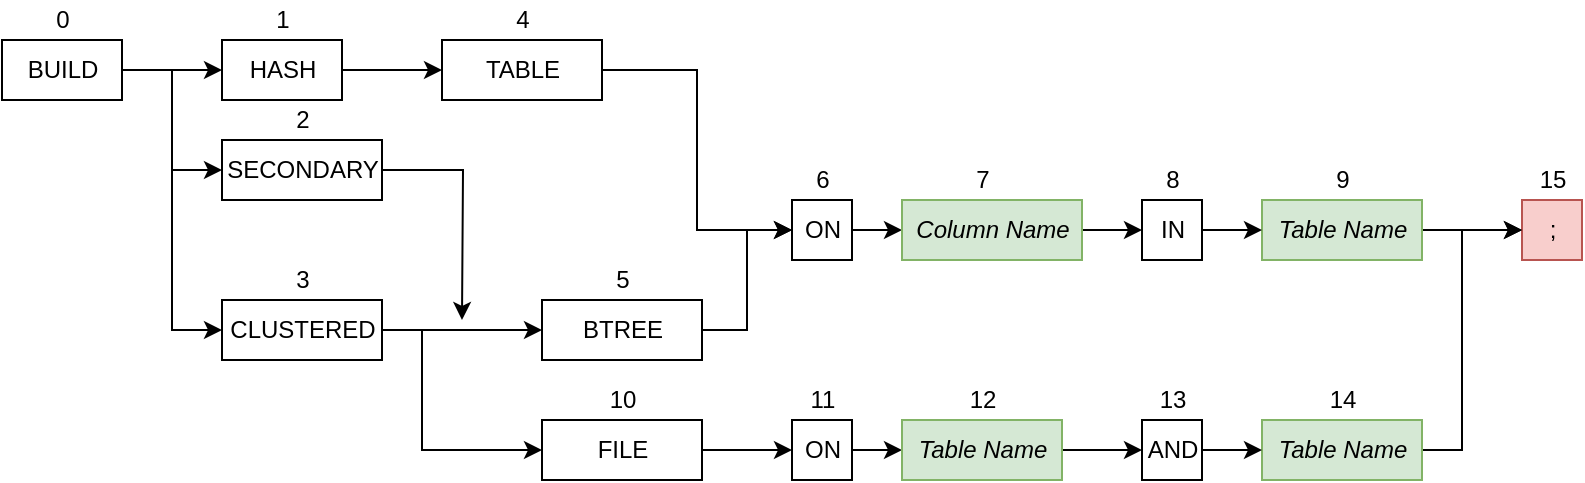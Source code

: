 <mxfile version="13.5.1" type="device"><diagram id="HH97DMklG3GvuwQJtJBX" name="Page-1"><mxGraphModel dx="1422" dy="804" grid="1" gridSize="10" guides="1" tooltips="1" connect="1" arrows="1" fold="1" page="1" pageScale="1" pageWidth="850" pageHeight="1100" math="0" shadow="0"><root><mxCell id="0"/><mxCell id="1" parent="0"/><mxCell id="w54cBLAl5rAkxmdbFsFD-27" style="edgeStyle=orthogonalEdgeStyle;rounded=0;orthogonalLoop=1;jettySize=auto;html=1;exitX=1;exitY=0.5;exitDx=0;exitDy=0;entryX=0;entryY=0.5;entryDx=0;entryDy=0;" edge="1" parent="1" source="w54cBLAl5rAkxmdbFsFD-1" target="w54cBLAl5rAkxmdbFsFD-110"><mxGeometry relative="1" as="geometry"><mxPoint x="190" y="95" as="targetPoint"/></mxGeometry></mxCell><mxCell id="w54cBLAl5rAkxmdbFsFD-126" style="edgeStyle=orthogonalEdgeStyle;rounded=0;orthogonalLoop=1;jettySize=auto;html=1;exitX=1;exitY=0.5;exitDx=0;exitDy=0;entryX=0;entryY=0.5;entryDx=0;entryDy=0;" edge="1" parent="1" source="w54cBLAl5rAkxmdbFsFD-1" target="w54cBLAl5rAkxmdbFsFD-112"><mxGeometry relative="1" as="geometry"/></mxCell><mxCell id="w54cBLAl5rAkxmdbFsFD-127" style="edgeStyle=orthogonalEdgeStyle;rounded=0;orthogonalLoop=1;jettySize=auto;html=1;exitX=1;exitY=0.5;exitDx=0;exitDy=0;entryX=0;entryY=0.5;entryDx=0;entryDy=0;" edge="1" parent="1" source="w54cBLAl5rAkxmdbFsFD-1" target="w54cBLAl5rAkxmdbFsFD-114"><mxGeometry relative="1" as="geometry"/></mxCell><mxCell id="w54cBLAl5rAkxmdbFsFD-1" value="BUILD" style="html=1;" vertex="1" parent="1"><mxGeometry x="40" y="80" width="60" height="30" as="geometry"/></mxCell><mxCell id="w54cBLAl5rAkxmdbFsFD-2" value="0" style="text;html=1;align=center;verticalAlign=middle;resizable=0;points=[];autosize=1;" vertex="1" parent="1"><mxGeometry x="60" y="60" width="20" height="20" as="geometry"/></mxCell><mxCell id="w54cBLAl5rAkxmdbFsFD-29" style="edgeStyle=orthogonalEdgeStyle;rounded=0;orthogonalLoop=1;jettySize=auto;html=1;exitX=1;exitY=0.5;exitDx=0;exitDy=0;" edge="1" parent="1" source="w54cBLAl5rAkxmdbFsFD-110"><mxGeometry relative="1" as="geometry"><mxPoint x="280" y="95" as="sourcePoint"/><mxPoint x="270" y="220" as="targetPoint"/></mxGeometry></mxCell><mxCell id="w54cBLAl5rAkxmdbFsFD-53" value=";" style="html=1;fillColor=#f8cecc;strokeColor=#b85450;" vertex="1" parent="1"><mxGeometry x="800" y="160" width="30" height="30" as="geometry"/></mxCell><mxCell id="w54cBLAl5rAkxmdbFsFD-54" value="15" style="text;html=1;align=center;verticalAlign=middle;resizable=0;points=[];autosize=1;" vertex="1" parent="1"><mxGeometry x="800" y="140" width="30" height="20" as="geometry"/></mxCell><mxCell id="w54cBLAl5rAkxmdbFsFD-76" style="edgeStyle=orthogonalEdgeStyle;rounded=0;orthogonalLoop=1;jettySize=auto;html=1;exitX=1;exitY=0.5;exitDx=0;exitDy=0;entryX=0;entryY=0.5;entryDx=0;entryDy=0;" edge="1" parent="1" source="w54cBLAl5rAkxmdbFsFD-62" target="w54cBLAl5rAkxmdbFsFD-74"><mxGeometry relative="1" as="geometry"><mxPoint x="585" y="175" as="targetPoint"/></mxGeometry></mxCell><mxCell id="w54cBLAl5rAkxmdbFsFD-62" value="ON" style="html=1;" vertex="1" parent="1"><mxGeometry x="435" y="160" width="30" height="30" as="geometry"/></mxCell><mxCell id="w54cBLAl5rAkxmdbFsFD-63" value="6" style="text;html=1;align=center;verticalAlign=middle;resizable=0;points=[];autosize=1;" vertex="1" parent="1"><mxGeometry x="440" y="140" width="20" height="20" as="geometry"/></mxCell><mxCell id="w54cBLAl5rAkxmdbFsFD-209" style="edgeStyle=orthogonalEdgeStyle;rounded=0;orthogonalLoop=1;jettySize=auto;html=1;exitX=1;exitY=0.5;exitDx=0;exitDy=0;entryX=0;entryY=0.5;entryDx=0;entryDy=0;" edge="1" parent="1" source="w54cBLAl5rAkxmdbFsFD-74" target="w54cBLAl5rAkxmdbFsFD-207"><mxGeometry relative="1" as="geometry"/></mxCell><mxCell id="w54cBLAl5rAkxmdbFsFD-74" value="&lt;i&gt;Column Name&lt;/i&gt;" style="html=1;fillColor=#d5e8d4;strokeColor=#82b366;" vertex="1" parent="1"><mxGeometry x="490" y="160" width="90" height="30" as="geometry"/></mxCell><mxCell id="w54cBLAl5rAkxmdbFsFD-75" value="7" style="text;html=1;align=center;verticalAlign=middle;resizable=0;points=[];autosize=1;" vertex="1" parent="1"><mxGeometry x="520" y="140" width="20" height="20" as="geometry"/></mxCell><mxCell id="w54cBLAl5rAkxmdbFsFD-110" value="SECONDARY" style="html=1;" vertex="1" parent="1"><mxGeometry x="150" y="130" width="80" height="30" as="geometry"/></mxCell><mxCell id="w54cBLAl5rAkxmdbFsFD-111" value="2" style="text;html=1;align=center;verticalAlign=middle;resizable=0;points=[];autosize=1;" vertex="1" parent="1"><mxGeometry x="180" y="110" width="20" height="20" as="geometry"/></mxCell><mxCell id="w54cBLAl5rAkxmdbFsFD-190" style="edgeStyle=orthogonalEdgeStyle;rounded=0;orthogonalLoop=1;jettySize=auto;html=1;exitX=1;exitY=0.5;exitDx=0;exitDy=0;entryX=0;entryY=0.5;entryDx=0;entryDy=0;" edge="1" parent="1" source="w54cBLAl5rAkxmdbFsFD-112" target="w54cBLAl5rAkxmdbFsFD-194"><mxGeometry relative="1" as="geometry"><mxPoint x="380" y="75" as="targetPoint"/><Array as="points"><mxPoint x="270" y="225"/><mxPoint x="270" y="225"/></Array></mxGeometry></mxCell><mxCell id="w54cBLAl5rAkxmdbFsFD-198" style="edgeStyle=orthogonalEdgeStyle;rounded=0;orthogonalLoop=1;jettySize=auto;html=1;exitX=1;exitY=0.5;exitDx=0;exitDy=0;entryX=0;entryY=0.5;entryDx=0;entryDy=0;" edge="1" parent="1" source="w54cBLAl5rAkxmdbFsFD-112" target="w54cBLAl5rAkxmdbFsFD-196"><mxGeometry relative="1" as="geometry"><Array as="points"><mxPoint x="250" y="225"/><mxPoint x="250" y="285"/></Array></mxGeometry></mxCell><mxCell id="w54cBLAl5rAkxmdbFsFD-112" value="CLUSTERED" style="html=1;" vertex="1" parent="1"><mxGeometry x="150" y="210" width="80" height="30" as="geometry"/></mxCell><mxCell id="w54cBLAl5rAkxmdbFsFD-113" value="1" style="text;html=1;align=center;verticalAlign=middle;resizable=0;points=[];autosize=1;" vertex="1" parent="1"><mxGeometry x="170" y="60" width="20" height="20" as="geometry"/></mxCell><mxCell id="w54cBLAl5rAkxmdbFsFD-191" style="edgeStyle=orthogonalEdgeStyle;rounded=0;orthogonalLoop=1;jettySize=auto;html=1;exitX=1;exitY=0.5;exitDx=0;exitDy=0;entryX=0;entryY=0.5;entryDx=0;entryDy=0;" edge="1" parent="1" source="w54cBLAl5rAkxmdbFsFD-114" target="w54cBLAl5rAkxmdbFsFD-201"><mxGeometry relative="1" as="geometry"><mxPoint x="360" y="95" as="targetPoint"/><Array as="points"><mxPoint x="240" y="95"/><mxPoint x="240" y="95"/></Array></mxGeometry></mxCell><mxCell id="w54cBLAl5rAkxmdbFsFD-114" value="HASH" style="html=1;" vertex="1" parent="1"><mxGeometry x="150" y="80" width="60" height="30" as="geometry"/></mxCell><mxCell id="w54cBLAl5rAkxmdbFsFD-115" value="3" style="text;html=1;align=center;verticalAlign=middle;resizable=0;points=[];autosize=1;" vertex="1" parent="1"><mxGeometry x="180" y="190" width="20" height="20" as="geometry"/></mxCell><mxCell id="w54cBLAl5rAkxmdbFsFD-203" style="edgeStyle=orthogonalEdgeStyle;rounded=0;orthogonalLoop=1;jettySize=auto;html=1;exitX=1;exitY=0.5;exitDx=0;exitDy=0;entryX=0;entryY=0.5;entryDx=0;entryDy=0;" edge="1" parent="1" source="w54cBLAl5rAkxmdbFsFD-194" target="w54cBLAl5rAkxmdbFsFD-62"><mxGeometry relative="1" as="geometry"/></mxCell><mxCell id="w54cBLAl5rAkxmdbFsFD-194" value="BTREE" style="html=1;" vertex="1" parent="1"><mxGeometry x="310" y="210" width="80" height="30" as="geometry"/></mxCell><mxCell id="w54cBLAl5rAkxmdbFsFD-195" value="5" style="text;html=1;align=center;verticalAlign=middle;resizable=0;points=[];autosize=1;" vertex="1" parent="1"><mxGeometry x="340" y="190" width="20" height="20" as="geometry"/></mxCell><mxCell id="w54cBLAl5rAkxmdbFsFD-220" style="edgeStyle=orthogonalEdgeStyle;rounded=0;orthogonalLoop=1;jettySize=auto;html=1;exitX=1;exitY=0.5;exitDx=0;exitDy=0;entryX=0;entryY=0.5;entryDx=0;entryDy=0;" edge="1" parent="1" source="w54cBLAl5rAkxmdbFsFD-196" target="w54cBLAl5rAkxmdbFsFD-212"><mxGeometry relative="1" as="geometry"/></mxCell><mxCell id="w54cBLAl5rAkxmdbFsFD-196" value="FILE" style="html=1;" vertex="1" parent="1"><mxGeometry x="310" y="270" width="80" height="30" as="geometry"/></mxCell><mxCell id="w54cBLAl5rAkxmdbFsFD-197" value="10" style="text;html=1;align=center;verticalAlign=middle;resizable=0;points=[];autosize=1;" vertex="1" parent="1"><mxGeometry x="335" y="250" width="30" height="20" as="geometry"/></mxCell><mxCell id="w54cBLAl5rAkxmdbFsFD-204" style="edgeStyle=orthogonalEdgeStyle;rounded=0;orthogonalLoop=1;jettySize=auto;html=1;exitX=1;exitY=0.5;exitDx=0;exitDy=0;entryX=0;entryY=0.5;entryDx=0;entryDy=0;" edge="1" parent="1" source="w54cBLAl5rAkxmdbFsFD-201" target="w54cBLAl5rAkxmdbFsFD-62"><mxGeometry relative="1" as="geometry"/></mxCell><mxCell id="w54cBLAl5rAkxmdbFsFD-201" value="TABLE" style="html=1;" vertex="1" parent="1"><mxGeometry x="260" y="80" width="80" height="30" as="geometry"/></mxCell><mxCell id="w54cBLAl5rAkxmdbFsFD-202" value="4" style="text;html=1;align=center;verticalAlign=middle;resizable=0;points=[];autosize=1;" vertex="1" parent="1"><mxGeometry x="290" y="60" width="20" height="20" as="geometry"/></mxCell><mxCell id="w54cBLAl5rAkxmdbFsFD-211" style="edgeStyle=orthogonalEdgeStyle;rounded=0;orthogonalLoop=1;jettySize=auto;html=1;exitX=1;exitY=0.5;exitDx=0;exitDy=0;entryX=0;entryY=0.5;entryDx=0;entryDy=0;" edge="1" parent="1" source="w54cBLAl5rAkxmdbFsFD-205" target="w54cBLAl5rAkxmdbFsFD-53"><mxGeometry relative="1" as="geometry"/></mxCell><mxCell id="w54cBLAl5rAkxmdbFsFD-205" value="&lt;i&gt;Table Name&lt;/i&gt;" style="html=1;fillColor=#d5e8d4;strokeColor=#82b366;" vertex="1" parent="1"><mxGeometry x="670" y="160" width="80" height="30" as="geometry"/></mxCell><mxCell id="w54cBLAl5rAkxmdbFsFD-206" value="9" style="text;html=1;align=center;verticalAlign=middle;resizable=0;points=[];autosize=1;" vertex="1" parent="1"><mxGeometry x="700" y="140" width="20" height="20" as="geometry"/></mxCell><mxCell id="w54cBLAl5rAkxmdbFsFD-210" style="edgeStyle=orthogonalEdgeStyle;rounded=0;orthogonalLoop=1;jettySize=auto;html=1;exitX=1;exitY=0.5;exitDx=0;exitDy=0;entryX=0;entryY=0.5;entryDx=0;entryDy=0;" edge="1" parent="1" source="w54cBLAl5rAkxmdbFsFD-207" target="w54cBLAl5rAkxmdbFsFD-205"><mxGeometry relative="1" as="geometry"/></mxCell><mxCell id="w54cBLAl5rAkxmdbFsFD-207" value="IN" style="html=1;" vertex="1" parent="1"><mxGeometry x="610" y="160" width="30" height="30" as="geometry"/></mxCell><mxCell id="w54cBLAl5rAkxmdbFsFD-208" value="8" style="text;html=1;align=center;verticalAlign=middle;resizable=0;points=[];autosize=1;" vertex="1" parent="1"><mxGeometry x="615" y="140" width="20" height="20" as="geometry"/></mxCell><mxCell id="w54cBLAl5rAkxmdbFsFD-221" style="edgeStyle=orthogonalEdgeStyle;rounded=0;orthogonalLoop=1;jettySize=auto;html=1;exitX=1;exitY=0.5;exitDx=0;exitDy=0;entryX=0;entryY=0.5;entryDx=0;entryDy=0;" edge="1" parent="1" source="w54cBLAl5rAkxmdbFsFD-212" target="w54cBLAl5rAkxmdbFsFD-214"><mxGeometry relative="1" as="geometry"/></mxCell><mxCell id="w54cBLAl5rAkxmdbFsFD-212" value="ON" style="html=1;" vertex="1" parent="1"><mxGeometry x="435" y="270" width="30" height="30" as="geometry"/></mxCell><mxCell id="w54cBLAl5rAkxmdbFsFD-213" value="11" style="text;html=1;align=center;verticalAlign=middle;resizable=0;points=[];autosize=1;" vertex="1" parent="1"><mxGeometry x="435" y="250" width="30" height="20" as="geometry"/></mxCell><mxCell id="w54cBLAl5rAkxmdbFsFD-222" style="edgeStyle=orthogonalEdgeStyle;rounded=0;orthogonalLoop=1;jettySize=auto;html=1;exitX=1;exitY=0.5;exitDx=0;exitDy=0;entryX=0;entryY=0.5;entryDx=0;entryDy=0;" edge="1" parent="1" source="w54cBLAl5rAkxmdbFsFD-214" target="w54cBLAl5rAkxmdbFsFD-218"><mxGeometry relative="1" as="geometry"/></mxCell><mxCell id="w54cBLAl5rAkxmdbFsFD-214" value="&lt;i&gt;Table Name&lt;/i&gt;" style="html=1;fillColor=#d5e8d4;strokeColor=#82b366;" vertex="1" parent="1"><mxGeometry x="490" y="270" width="80" height="30" as="geometry"/></mxCell><mxCell id="w54cBLAl5rAkxmdbFsFD-215" value="12" style="text;html=1;align=center;verticalAlign=middle;resizable=0;points=[];autosize=1;" vertex="1" parent="1"><mxGeometry x="515" y="250" width="30" height="20" as="geometry"/></mxCell><mxCell id="w54cBLAl5rAkxmdbFsFD-224" style="edgeStyle=orthogonalEdgeStyle;rounded=0;orthogonalLoop=1;jettySize=auto;html=1;exitX=1;exitY=0.5;exitDx=0;exitDy=0;entryX=0;entryY=0.5;entryDx=0;entryDy=0;" edge="1" parent="1" source="w54cBLAl5rAkxmdbFsFD-216" target="w54cBLAl5rAkxmdbFsFD-53"><mxGeometry relative="1" as="geometry"><Array as="points"><mxPoint x="770" y="285"/><mxPoint x="770" y="175"/></Array></mxGeometry></mxCell><mxCell id="w54cBLAl5rAkxmdbFsFD-216" value="&lt;i&gt;Table Name&lt;/i&gt;" style="html=1;fillColor=#d5e8d4;strokeColor=#82b366;" vertex="1" parent="1"><mxGeometry x="670" y="270" width="80" height="30" as="geometry"/></mxCell><mxCell id="w54cBLAl5rAkxmdbFsFD-217" value="14" style="text;html=1;align=center;verticalAlign=middle;resizable=0;points=[];autosize=1;" vertex="1" parent="1"><mxGeometry x="695" y="250" width="30" height="20" as="geometry"/></mxCell><mxCell id="w54cBLAl5rAkxmdbFsFD-223" style="edgeStyle=orthogonalEdgeStyle;rounded=0;orthogonalLoop=1;jettySize=auto;html=1;exitX=1;exitY=0.5;exitDx=0;exitDy=0;entryX=0;entryY=0.5;entryDx=0;entryDy=0;" edge="1" parent="1" source="w54cBLAl5rAkxmdbFsFD-218" target="w54cBLAl5rAkxmdbFsFD-216"><mxGeometry relative="1" as="geometry"/></mxCell><mxCell id="w54cBLAl5rAkxmdbFsFD-218" value="AND" style="html=1;" vertex="1" parent="1"><mxGeometry x="610" y="270" width="30" height="30" as="geometry"/></mxCell><mxCell id="w54cBLAl5rAkxmdbFsFD-219" value="13" style="text;html=1;align=center;verticalAlign=middle;resizable=0;points=[];autosize=1;" vertex="1" parent="1"><mxGeometry x="610" y="250" width="30" height="20" as="geometry"/></mxCell></root></mxGraphModel></diagram></mxfile>